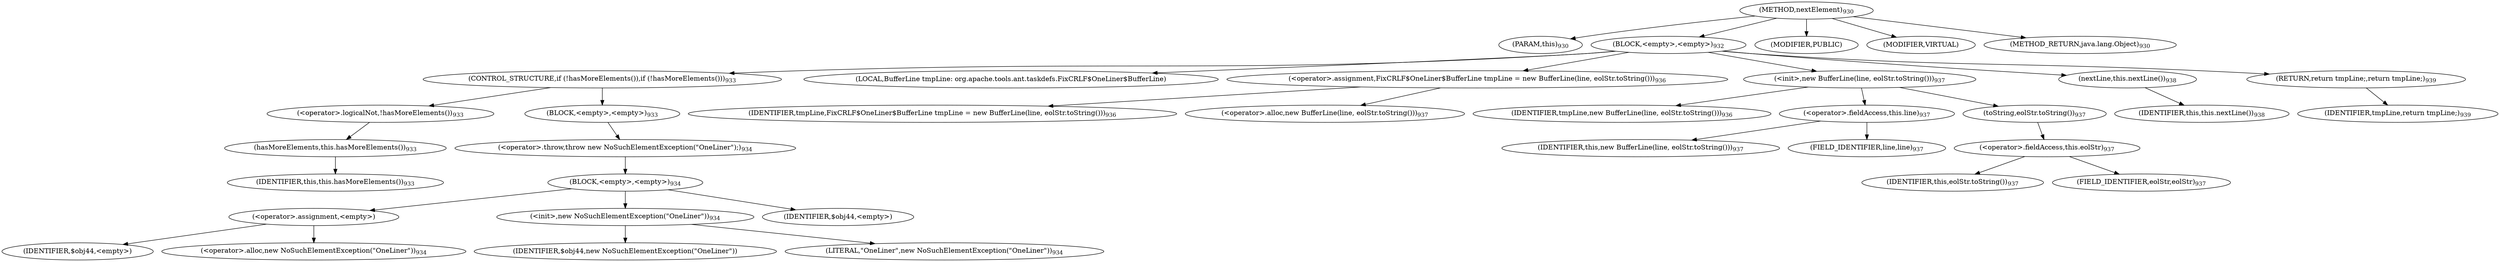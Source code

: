 digraph "nextElement" {  
"2392" [label = <(METHOD,nextElement)<SUB>930</SUB>> ]
"55" [label = <(PARAM,this)<SUB>930</SUB>> ]
"2393" [label = <(BLOCK,&lt;empty&gt;,&lt;empty&gt;)<SUB>932</SUB>> ]
"2394" [label = <(CONTROL_STRUCTURE,if (!hasMoreElements()),if (!hasMoreElements()))<SUB>933</SUB>> ]
"2395" [label = <(&lt;operator&gt;.logicalNot,!hasMoreElements())<SUB>933</SUB>> ]
"2396" [label = <(hasMoreElements,this.hasMoreElements())<SUB>933</SUB>> ]
"54" [label = <(IDENTIFIER,this,this.hasMoreElements())<SUB>933</SUB>> ]
"2397" [label = <(BLOCK,&lt;empty&gt;,&lt;empty&gt;)<SUB>933</SUB>> ]
"2398" [label = <(&lt;operator&gt;.throw,throw new NoSuchElementException(&quot;OneLiner&quot;);)<SUB>934</SUB>> ]
"2399" [label = <(BLOCK,&lt;empty&gt;,&lt;empty&gt;)<SUB>934</SUB>> ]
"2400" [label = <(&lt;operator&gt;.assignment,&lt;empty&gt;)> ]
"2401" [label = <(IDENTIFIER,$obj44,&lt;empty&gt;)> ]
"2402" [label = <(&lt;operator&gt;.alloc,new NoSuchElementException(&quot;OneLiner&quot;))<SUB>934</SUB>> ]
"2403" [label = <(&lt;init&gt;,new NoSuchElementException(&quot;OneLiner&quot;))<SUB>934</SUB>> ]
"2404" [label = <(IDENTIFIER,$obj44,new NoSuchElementException(&quot;OneLiner&quot;))> ]
"2405" [label = <(LITERAL,&quot;OneLiner&quot;,new NoSuchElementException(&quot;OneLiner&quot;))<SUB>934</SUB>> ]
"2406" [label = <(IDENTIFIER,$obj44,&lt;empty&gt;)> ]
"57" [label = <(LOCAL,BufferLine tmpLine: org.apache.tools.ant.taskdefs.FixCRLF$OneLiner$BufferLine)> ]
"2407" [label = <(&lt;operator&gt;.assignment,FixCRLF$OneLiner$BufferLine tmpLine = new BufferLine(line, eolStr.toString()))<SUB>936</SUB>> ]
"2408" [label = <(IDENTIFIER,tmpLine,FixCRLF$OneLiner$BufferLine tmpLine = new BufferLine(line, eolStr.toString()))<SUB>936</SUB>> ]
"2409" [label = <(&lt;operator&gt;.alloc,new BufferLine(line, eolStr.toString()))<SUB>937</SUB>> ]
"2410" [label = <(&lt;init&gt;,new BufferLine(line, eolStr.toString()))<SUB>937</SUB>> ]
"56" [label = <(IDENTIFIER,tmpLine,new BufferLine(line, eolStr.toString()))<SUB>936</SUB>> ]
"2411" [label = <(&lt;operator&gt;.fieldAccess,this.line)<SUB>937</SUB>> ]
"2412" [label = <(IDENTIFIER,this,new BufferLine(line, eolStr.toString()))<SUB>937</SUB>> ]
"2413" [label = <(FIELD_IDENTIFIER,line,line)<SUB>937</SUB>> ]
"2414" [label = <(toString,eolStr.toString())<SUB>937</SUB>> ]
"2415" [label = <(&lt;operator&gt;.fieldAccess,this.eolStr)<SUB>937</SUB>> ]
"2416" [label = <(IDENTIFIER,this,eolStr.toString())<SUB>937</SUB>> ]
"2417" [label = <(FIELD_IDENTIFIER,eolStr,eolStr)<SUB>937</SUB>> ]
"2418" [label = <(nextLine,this.nextLine())<SUB>938</SUB>> ]
"58" [label = <(IDENTIFIER,this,this.nextLine())<SUB>938</SUB>> ]
"2419" [label = <(RETURN,return tmpLine;,return tmpLine;)<SUB>939</SUB>> ]
"2420" [label = <(IDENTIFIER,tmpLine,return tmpLine;)<SUB>939</SUB>> ]
"2421" [label = <(MODIFIER,PUBLIC)> ]
"2422" [label = <(MODIFIER,VIRTUAL)> ]
"2423" [label = <(METHOD_RETURN,java.lang.Object)<SUB>930</SUB>> ]
  "2392" -> "55" 
  "2392" -> "2393" 
  "2392" -> "2421" 
  "2392" -> "2422" 
  "2392" -> "2423" 
  "2393" -> "2394" 
  "2393" -> "57" 
  "2393" -> "2407" 
  "2393" -> "2410" 
  "2393" -> "2418" 
  "2393" -> "2419" 
  "2394" -> "2395" 
  "2394" -> "2397" 
  "2395" -> "2396" 
  "2396" -> "54" 
  "2397" -> "2398" 
  "2398" -> "2399" 
  "2399" -> "2400" 
  "2399" -> "2403" 
  "2399" -> "2406" 
  "2400" -> "2401" 
  "2400" -> "2402" 
  "2403" -> "2404" 
  "2403" -> "2405" 
  "2407" -> "2408" 
  "2407" -> "2409" 
  "2410" -> "56" 
  "2410" -> "2411" 
  "2410" -> "2414" 
  "2411" -> "2412" 
  "2411" -> "2413" 
  "2414" -> "2415" 
  "2415" -> "2416" 
  "2415" -> "2417" 
  "2418" -> "58" 
  "2419" -> "2420" 
}
